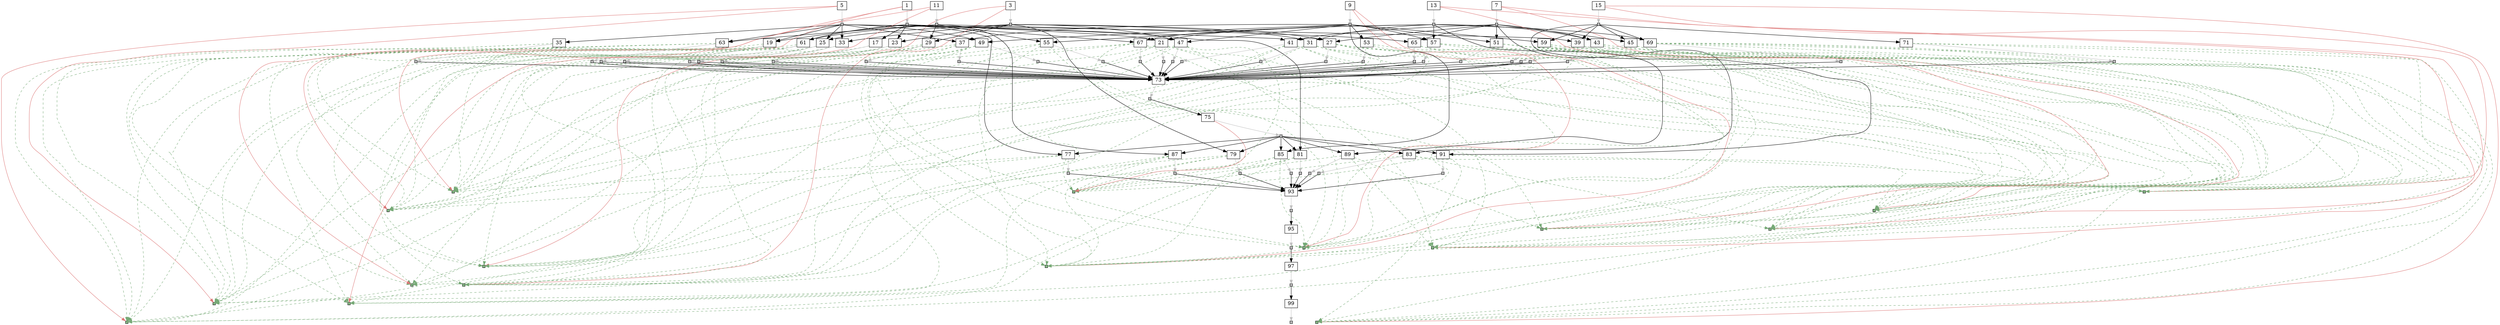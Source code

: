 strict digraph  {
	node [label="\N"];
	1	 [height=0,
		shape=rect,
		size=13.72,
		width=0];
	2	 [fillcolor=gray,
		height=0.1,
		label="",
		shape=rect,
		size=0,
		style=filled,
		width=0.1];
	1 -> 2	 [color=gray,
		size=12542612.0];
	101	 [fillcolor="#88bb88",
		height=0.1,
		label="",
		shape=rect,
		size=0,
		style=filled,
		width=0.1];
	1 -> 101	 [color="#dd7777",
		size=2639815.0,
		weight=0];
	102	 [fillcolor="#88bb88",
		height=0.1,
		label="",
		shape=rect,
		size=0,
		style=filled,
		width=0.1];
	1 -> 102	 [color="#dd7777",
		size=2639815.0,
		weight=0];
	17	 [height=0,
		shape=rect,
		size=10.47,
		width=0];
	2 -> 17	 [size=0];
	19	 [height=0,
		shape=rect,
		size=10.54,
		width=0];
	2 -> 19	 [size=0];
	21	 [height=0,
		shape=rect,
		size=10.53,
		width=0];
	2 -> 21	 [size=0];
	23	 [height=0,
		shape=rect,
		size=10.59,
		width=0];
	2 -> 23	 [size=0];
	41	 [height=0,
		shape=rect,
		size=10.55,
		width=0];
	2 -> 41	 [size=0];
	61	 [height=0,
		shape=rect,
		size=10.44,
		width=0];
	2 -> 61	 [size=0];
	67	 [height=0,
		shape=rect,
		size=10.61,
		width=0];
	2 -> 67	 [size=0];
	77	 [height=0,
		shape=rect,
		size=10.83,
		width=0];
	2 -> 77	 [size=0];
	3	 [height=0,
		shape=rect,
		size=13.88,
		width=0];
	4	 [fillcolor=gray,
		height=0.1,
		label="",
		shape=rect,
		size=0,
		style=filled,
		width=0.1];
	3 -> 4	 [color=gray,
		size=12567672.0];
	103	 [fillcolor="#88bb88",
		height=0.1,
		label="",
		shape=rect,
		size=0,
		style=filled,
		width=0.1];
	3 -> 103	 [color="#dd7777",
		size=2639815.0,
		weight=0];
	104	 [fillcolor="#88bb88",
		height=0.1,
		label="",
		shape=rect,
		size=0,
		style=filled,
		width=0.1];
	3 -> 104	 [color="#dd7777",
		size=2639815.0,
		weight=0];
	4 -> 23	 [size=0];
	25	 [height=0,
		shape=rect,
		size=10.45,
		width=0];
	4 -> 25	 [size=0];
	27	 [height=0,
		shape=rect,
		size=10.59,
		width=0];
	4 -> 27	 [size=0];
	29	 [height=0,
		shape=rect,
		size=10.61,
		width=0];
	4 -> 29	 [size=0];
	31	 [height=0,
		shape=rect,
		size=10.63,
		width=0];
	4 -> 31	 [size=0];
	33	 [height=0,
		shape=rect,
		size=10.76,
		width=0];
	4 -> 33	 [size=0];
	47	 [height=0,
		shape=rect,
		size=10.63,
		width=0];
	4 -> 47	 [size=0];
	79	 [height=0,
		shape=rect,
		size=11.2,
		width=0];
	4 -> 79	 [size=0];
	5	 [height=0,
		shape=rect,
		size=13.57,
		width=0];
	6	 [fillcolor=gray,
		height=0.1,
		label="",
		shape=rect,
		size=0,
		style=filled,
		width=0.1];
	5 -> 6	 [color=gray,
		size=12544448.0];
	105	 [fillcolor="#88bb88",
		height=0.1,
		label="",
		shape=rect,
		size=0,
		style=filled,
		width=0.1];
	5 -> 105	 [color="#dd7777",
		size=2639815.0,
		weight=0];
	106	 [fillcolor="#88bb88",
		height=0.1,
		label="",
		shape=rect,
		size=0,
		style=filled,
		width=0.1];
	5 -> 106	 [color="#dd7777",
		size=2639815.0,
		weight=0];
	6 -> 19	 [size=0];
	6 -> 25	 [size=0];
	6 -> 33	 [size=0];
	35	 [height=0,
		shape=rect,
		size=10.64,
		width=0];
	6 -> 35	 [size=0];
	37	 [height=0,
		shape=rect,
		size=10.68,
		width=0];
	6 -> 37	 [size=0];
	39	 [height=0,
		shape=rect,
		size=10.76,
		width=0];
	6 -> 39	 [size=0];
	49	 [height=0,
		shape=rect,
		size=10.55,
		width=0];
	6 -> 49	 [size=0];
	63	 [height=0,
		shape=rect,
		size=10.64,
		width=0];
	6 -> 63	 [size=0];
	81	 [height=0,
		shape=rect,
		size=10.92,
		width=0];
	6 -> 81	 [size=0];
	7	 [height=0,
		shape=rect,
		size=13.3,
		width=0];
	8	 [fillcolor=gray,
		height=0.1,
		label="",
		shape=rect,
		size=0,
		style=filled,
		width=0.1];
	7 -> 8	 [color=gray,
		size=12507520.0];
	107	 [fillcolor="#88bb88",
		height=0.1,
		label="",
		shape=rect,
		size=0,
		style=filled,
		width=0.1];
	7 -> 107	 [color="#dd7777",
		size=2639815.0,
		weight=0];
	108	 [fillcolor="#88bb88",
		height=0.1,
		label="",
		shape=rect,
		size=0,
		style=filled,
		width=0.1];
	7 -> 108	 [color="#dd7777",
		size=2639815.0,
		weight=0];
	8 -> 27	 [size=0];
	8 -> 41	 [size=0];
	43	 [height=0,
		shape=rect,
		size=10.5,
		width=0];
	8 -> 43	 [size=0];
	45	 [height=0,
		shape=rect,
		size=10.58,
		width=0];
	8 -> 45	 [size=0];
	51	 [height=0,
		shape=rect,
		size=10.39,
		width=0];
	8 -> 51	 [size=0];
	65	 [height=0,
		shape=rect,
		size=10.55,
		width=0];
	8 -> 65	 [size=0];
	83	 [height=0,
		shape=rect,
		size=10.82,
		width=0];
	8 -> 83	 [size=0];
	9	 [height=0,
		shape=rect,
		size=13.96,
		width=0];
	10	 [fillcolor=gray,
		height=0.1,
		label="",
		shape=rect,
		size=0,
		style=filled,
		width=0.1];
	9 -> 10	 [color=gray,
		size=12548846.0];
	109	 [fillcolor="#88bb88",
		height=0.1,
		label="",
		shape=rect,
		size=0,
		style=filled,
		width=0.1];
	9 -> 109	 [color="#dd7777",
		size=2639815.0,
		weight=0];
	110	 [fillcolor="#88bb88",
		height=0.1,
		label="",
		shape=rect,
		size=0,
		style=filled,
		width=0.1];
	9 -> 110	 [color="#dd7777",
		size=2639815.0,
		weight=0];
	10 -> 37	 [size=0];
	10 -> 47	 [size=0];
	10 -> 49	 [size=0];
	10 -> 51	 [size=0];
	53	 [height=0,
		shape=rect,
		size=10.51,
		width=0];
	10 -> 53	 [size=0];
	55	 [height=0,
		shape=rect,
		size=10.72,
		width=0];
	10 -> 55	 [size=0];
	57	 [height=0,
		shape=rect,
		size=10.68,
		width=0];
	10 -> 57	 [size=0];
	59	 [height=0,
		shape=rect,
		size=10.44,
		width=0];
	10 -> 59	 [size=0];
	85	 [height=0,
		shape=rect,
		size=10.62,
		width=0];
	10 -> 85	 [size=0];
	11	 [height=0,
		shape=rect,
		size=13.38,
		width=0];
	12	 [fillcolor=gray,
		height=0.1,
		label="",
		shape=rect,
		size=0,
		style=filled,
		width=0.1];
	11 -> 12	 [color=gray,
		size=12563798.0];
	111	 [fillcolor="#88bb88",
		height=0.1,
		label="",
		shape=rect,
		size=0,
		style=filled,
		width=0.1];
	11 -> 111	 [color="#dd7777",
		size=2639815.0,
		weight=0];
	112	 [fillcolor="#88bb88",
		height=0.1,
		label="",
		shape=rect,
		size=0,
		style=filled,
		width=0.1];
	11 -> 112	 [color="#dd7777",
		size=2639815.0,
		weight=0];
	12 -> 29	 [size=0];
	12 -> 55	 [size=0];
	12 -> 61	 [size=0];
	12 -> 63	 [size=0];
	12 -> 65	 [size=0];
	87	 [height=0,
		shape=rect,
		size=10.64,
		width=0];
	12 -> 87	 [size=0];
	13	 [height=0,
		shape=rect,
		size=13.68,
		width=0];
	14	 [fillcolor=gray,
		height=0.1,
		label="",
		shape=rect,
		size=0,
		style=filled,
		width=0.1];
	13 -> 14	 [color=gray,
		size=12558534.0];
	113	 [fillcolor="#88bb88",
		height=0.1,
		label="",
		shape=rect,
		size=0,
		style=filled,
		width=0.1];
	13 -> 113	 [color="#dd7777",
		size=2639815.0,
		weight=0];
	114	 [fillcolor="#88bb88",
		height=0.1,
		label="",
		shape=rect,
		size=0,
		style=filled,
		width=0.1];
	13 -> 114	 [color="#dd7777",
		size=2639815.0,
		weight=0];
	14 -> 21	 [size=0];
	14 -> 31	 [size=0];
	14 -> 43	 [size=0];
	14 -> 57	 [size=0];
	14 -> 67	 [size=0];
	69	 [height=0,
		shape=rect,
		size=10.54,
		width=0];
	14 -> 69	 [size=0];
	89	 [height=0,
		shape=rect,
		size=10.26,
		width=0];
	14 -> 89	 [size=0];
	15	 [height=0,
		shape=rect,
		size=13.59,
		width=0];
	16	 [fillcolor=gray,
		height=0.1,
		label="",
		shape=rect,
		size=0,
		style=filled,
		width=0.1];
	15 -> 16	 [color=gray,
		size=12544082.0];
	115	 [fillcolor="#88bb88",
		height=0.1,
		label="",
		shape=rect,
		size=0,
		style=filled,
		width=0.1];
	15 -> 115	 [color="#dd7777",
		size=2639815.0,
		weight=0];
	116	 [fillcolor="#88bb88",
		height=0.1,
		label="",
		shape=rect,
		size=0,
		style=filled,
		width=0.1];
	15 -> 116	 [color="#dd7777",
		size=2639815.0,
		weight=0];
	16 -> 39	 [size=0];
	16 -> 45	 [size=0];
	16 -> 59	 [size=0];
	16 -> 69	 [size=0];
	71	 [height=0,
		shape=rect,
		size=10.53,
		width=0];
	16 -> 71	 [size=0];
	91	 [height=0,
		shape=rect,
		size=10.8,
		width=0];
	16 -> 91	 [size=0];
	18	 [fillcolor=gray,
		height=0.1,
		label="",
		shape=rect,
		size=0,
		style=filled,
		width=0.1];
	17 -> 18	 [color=gray,
		size=8534366.0];
	17 -> 101	 [color="#77aa77",
		size=0,
		style=dashed,
		weight=0];
	17 -> 102	 [color="#77aa77",
		size=0,
		style=dashed,
		weight=0];
	73	 [height=0,
		shape=rect,
		size=2.24,
		width=0];
	18 -> 73	 [size=213834.0];
	20	 [fillcolor=gray,
		height=0.1,
		label="",
		shape=rect,
		size=0,
		style=filled,
		width=0.1];
	19 -> 20	 [color=gray,
		size=16856430.0];
	19 -> 101	 [color="#77aa77",
		size=0,
		style=dashed,
		weight=0];
	19 -> 102	 [color="#77aa77",
		size=0,
		style=dashed,
		weight=0];
	19 -> 105	 [color="#77aa77",
		size=0,
		style=dashed,
		weight=0];
	19 -> 106	 [color="#77aa77",
		size=0,
		style=dashed,
		weight=0];
	20 -> 73	 [size=213834.0];
	22	 [fillcolor=gray,
		height=0.1,
		label="",
		shape=rect,
		size=0,
		style=filled,
		width=0.1];
	21 -> 22	 [color=gray,
		size=16870516.0];
	21 -> 101	 [color="#77aa77",
		size=0,
		style=dashed,
		weight=0];
	21 -> 102	 [color="#77aa77",
		size=0,
		style=dashed,
		weight=0];
	21 -> 113	 [color="#77aa77",
		size=0,
		style=dashed,
		weight=0];
	21 -> 114	 [color="#77aa77",
		size=0,
		style=dashed,
		weight=0];
	22 -> 73	 [size=213834.0];
	24	 [fillcolor=gray,
		height=0.1,
		label="",
		shape=rect,
		size=0,
		style=filled,
		width=0.1];
	23 -> 24	 [color=gray,
		size=16879654.0];
	23 -> 101	 [color="#77aa77",
		size=0,
		style=dashed,
		weight=0];
	23 -> 102	 [color="#77aa77",
		size=0,
		style=dashed,
		weight=0];
	23 -> 103	 [color="#77aa77",
		size=0,
		style=dashed,
		weight=0];
	23 -> 104	 [color="#77aa77",
		size=0,
		style=dashed,
		weight=0];
	24 -> 73	 [size=213834.0];
	26	 [fillcolor=gray,
		height=0.1,
		label="",
		shape=rect,
		size=0,
		style=filled,
		width=0.1];
	25 -> 26	 [color=gray,
		size=16881490.0];
	25 -> 103	 [color="#77aa77",
		size=0,
		style=dashed,
		weight=0];
	25 -> 104	 [color="#77aa77",
		size=0,
		style=dashed,
		weight=0];
	25 -> 105	 [color="#77aa77",
		size=0,
		style=dashed,
		weight=0];
	25 -> 106	 [color="#77aa77",
		size=0,
		style=dashed,
		weight=0];
	26 -> 73	 [size=213834.0];
	28	 [fillcolor=gray,
		height=0.1,
		label="",
		shape=rect,
		size=0,
		style=filled,
		width=0.1];
	27 -> 28	 [color=gray,
		size=16844562.0];
	27 -> 103	 [color="#77aa77",
		size=0,
		style=dashed,
		weight=0];
	27 -> 104	 [color="#77aa77",
		size=0,
		style=dashed,
		weight=0];
	27 -> 107	 [color="#77aa77",
		size=0,
		style=dashed,
		weight=0];
	27 -> 108	 [color="#77aa77",
		size=0,
		style=dashed,
		weight=0];
	28 -> 73	 [size=213834.0];
	30	 [fillcolor=gray,
		height=0.1,
		label="",
		shape=rect,
		size=0,
		style=filled,
		width=0.1];
	29 -> 30	 [color=gray,
		size=16900840.0];
	29 -> 103	 [color="#77aa77",
		size=0,
		style=dashed,
		weight=0];
	29 -> 104	 [color="#77aa77",
		size=0,
		style=dashed,
		weight=0];
	29 -> 111	 [color="#77aa77",
		size=0,
		style=dashed,
		weight=0];
	29 -> 112	 [color="#77aa77",
		size=0,
		style=dashed,
		weight=0];
	30 -> 73	 [size=213834.0];
	32	 [fillcolor=gray,
		height=0.1,
		label="",
		shape=rect,
		size=0,
		style=filled,
		width=0.1];
	31 -> 32	 [color=gray,
		size=16895576.0];
	31 -> 103	 [color="#77aa77",
		size=0,
		style=dashed,
		weight=0];
	31 -> 104	 [color="#77aa77",
		size=0,
		style=dashed,
		weight=0];
	31 -> 113	 [color="#77aa77",
		size=0,
		style=dashed,
		weight=0];
	31 -> 114	 [color="#77aa77",
		size=0,
		style=dashed,
		weight=0];
	32 -> 73	 [size=213834.0];
	34	 [fillcolor=gray,
		height=0.1,
		label="",
		shape=rect,
		size=0,
		style=filled,
		width=0.1];
	33 -> 34	 [color=gray,
		size=16881490.0];
	33 -> 103	 [color="#77aa77",
		size=0,
		style=dashed,
		weight=0];
	33 -> 104	 [color="#77aa77",
		size=0,
		style=dashed,
		weight=0];
	33 -> 105	 [color="#77aa77",
		size=0,
		style=dashed,
		weight=0];
	33 -> 106	 [color="#77aa77",
		size=0,
		style=dashed,
		weight=0];
	34 -> 73	 [size=213834.0];
	36	 [fillcolor=gray,
		height=0.1,
		label="",
		shape=rect,
		size=0,
		style=filled,
		width=0.1];
	35 -> 36	 [color=gray,
		size=8536202.0];
	35 -> 105	 [color="#77aa77",
		size=0,
		style=dashed,
		weight=0];
	35 -> 106	 [color="#77aa77",
		size=0,
		style=dashed,
		weight=0];
	36 -> 73	 [size=213834.0];
	38	 [fillcolor=gray,
		height=0.1,
		label="",
		shape=rect,
		size=0,
		style=filled,
		width=0.1];
	37 -> 38	 [color=gray,
		size=16862664.0];
	37 -> 105	 [color="#77aa77",
		size=0,
		style=dashed,
		weight=0];
	37 -> 106	 [color="#77aa77",
		size=0,
		style=dashed,
		weight=0];
	37 -> 109	 [color="#77aa77",
		size=0,
		style=dashed,
		weight=0];
	37 -> 110	 [color="#77aa77",
		size=0,
		style=dashed,
		weight=0];
	38 -> 73	 [size=213834.0];
	40	 [fillcolor=gray,
		height=0.1,
		label="",
		shape=rect,
		size=0,
		style=filled,
		width=0.1];
	39 -> 40	 [color=gray,
		size=16857900.0];
	39 -> 105	 [color="#77aa77",
		size=0,
		style=dashed,
		weight=0];
	39 -> 106	 [color="#77aa77",
		size=0,
		style=dashed,
		weight=0];
	39 -> 115	 [color="#77aa77",
		size=0,
		style=dashed,
		weight=0];
	39 -> 116	 [color="#77aa77",
		size=0,
		style=dashed,
		weight=0];
	40 -> 73	 [size=213834.0];
	42	 [fillcolor=gray,
		height=0.1,
		label="",
		shape=rect,
		size=0,
		style=filled,
		width=0.1];
	41 -> 42	 [color=gray,
		size=16819502.0];
	41 -> 101	 [color="#77aa77",
		size=0,
		style=dashed,
		weight=0];
	41 -> 102	 [color="#77aa77",
		size=0,
		style=dashed,
		weight=0];
	41 -> 107	 [color="#77aa77",
		size=0,
		style=dashed,
		weight=0];
	41 -> 108	 [color="#77aa77",
		size=0,
		style=dashed,
		weight=0];
	42 -> 73	 [size=213834.0];
	44	 [fillcolor=gray,
		height=0.1,
		label="",
		shape=rect,
		size=0,
		style=filled,
		width=0.1];
	43 -> 44	 [color=gray,
		size=16835424.0];
	43 -> 107	 [color="#77aa77",
		size=0,
		style=dashed,
		weight=0];
	43 -> 108	 [color="#77aa77",
		size=0,
		style=dashed,
		weight=0];
	43 -> 113	 [color="#77aa77",
		size=0,
		style=dashed,
		weight=0];
	43 -> 114	 [color="#77aa77",
		size=0,
		style=dashed,
		weight=0];
	44 -> 73	 [size=213834.0];
	46	 [fillcolor=gray,
		height=0.1,
		label="",
		shape=rect,
		size=0,
		style=filled,
		width=0.1];
	45 -> 46	 [color=gray,
		size=16820972.0];
	45 -> 107	 [color="#77aa77",
		size=0,
		style=dashed,
		weight=0];
	45 -> 108	 [color="#77aa77",
		size=0,
		style=dashed,
		weight=0];
	45 -> 115	 [color="#77aa77",
		size=0,
		style=dashed,
		weight=0];
	45 -> 116	 [color="#77aa77",
		size=0,
		style=dashed,
		weight=0];
	46 -> 73	 [size=213834.0];
	48	 [fillcolor=gray,
		height=0.1,
		label="",
		shape=rect,
		size=0,
		style=filled,
		width=0.1];
	47 -> 48	 [color=gray,
		size=16885888.0];
	47 -> 103	 [color="#77aa77",
		size=0,
		style=dashed,
		weight=0];
	47 -> 104	 [color="#77aa77",
		size=0,
		style=dashed,
		weight=0];
	47 -> 109	 [color="#77aa77",
		size=0,
		style=dashed,
		weight=0];
	47 -> 110	 [color="#77aa77",
		size=0,
		style=dashed,
		weight=0];
	48 -> 73	 [size=213834.0];
	50	 [fillcolor=gray,
		height=0.1,
		label="",
		shape=rect,
		size=0,
		style=filled,
		width=0.1];
	49 -> 50	 [color=gray,
		size=16862664.0];
	49 -> 105	 [color="#77aa77",
		size=0,
		style=dashed,
		weight=0];
	49 -> 106	 [color="#77aa77",
		size=0,
		style=dashed,
		weight=0];
	49 -> 109	 [color="#77aa77",
		size=0,
		style=dashed,
		weight=0];
	49 -> 110	 [color="#77aa77",
		size=0,
		style=dashed,
		weight=0];
	50 -> 73	 [size=213834.0];
	52	 [fillcolor=gray,
		height=0.1,
		label="",
		shape=rect,
		size=0,
		style=filled,
		width=0.1];
	51 -> 52	 [color=gray,
		size=16825736.0];
	51 -> 107	 [color="#77aa77",
		size=0,
		style=dashed,
		weight=0];
	51 -> 108	 [color="#77aa77",
		size=0,
		style=dashed,
		weight=0];
	51 -> 109	 [color="#77aa77",
		size=0,
		style=dashed,
		weight=0];
	51 -> 110	 [color="#77aa77",
		size=0,
		style=dashed,
		weight=0];
	52 -> 73	 [size=213834.0];
	54	 [fillcolor=gray,
		height=0.1,
		label="",
		shape=rect,
		size=0,
		style=filled,
		width=0.1];
	53 -> 54	 [color=gray,
		size=8540600.0];
	53 -> 109	 [color="#77aa77",
		size=0,
		style=dashed,
		weight=0];
	53 -> 110	 [color="#77aa77",
		size=0,
		style=dashed,
		weight=0];
	54 -> 73	 [size=213834.0];
	56	 [fillcolor=gray,
		height=0.1,
		label="",
		shape=rect,
		size=0,
		style=filled,
		width=0.1];
	55 -> 56	 [color=gray,
		size=16882014.0];
	55 -> 109	 [color="#77aa77",
		size=0,
		style=dashed,
		weight=0];
	55 -> 110	 [color="#77aa77",
		size=0,
		style=dashed,
		weight=0];
	55 -> 111	 [color="#77aa77",
		size=0,
		style=dashed,
		weight=0];
	55 -> 112	 [color="#77aa77",
		size=0,
		style=dashed,
		weight=0];
	56 -> 73	 [size=213834.0];
	58	 [fillcolor=gray,
		height=0.1,
		label="",
		shape=rect,
		size=0,
		style=filled,
		width=0.1];
	57 -> 58	 [color=gray,
		size=16876750.0];
	57 -> 109	 [color="#77aa77",
		size=0,
		style=dashed,
		weight=0];
	57 -> 110	 [color="#77aa77",
		size=0,
		style=dashed,
		weight=0];
	57 -> 113	 [color="#77aa77",
		size=0,
		style=dashed,
		weight=0];
	57 -> 114	 [color="#77aa77",
		size=0,
		style=dashed,
		weight=0];
	58 -> 73	 [size=213834.0];
	60	 [fillcolor=gray,
		height=0.1,
		label="",
		shape=rect,
		size=0,
		style=filled,
		width=0.1];
	59 -> 60	 [color=gray,
		size=16862298.0];
	59 -> 109	 [color="#77aa77",
		size=0,
		style=dashed,
		weight=0];
	59 -> 110	 [color="#77aa77",
		size=0,
		style=dashed,
		weight=0];
	59 -> 115	 [color="#77aa77",
		size=0,
		style=dashed,
		weight=0];
	59 -> 116	 [color="#77aa77",
		size=0,
		style=dashed,
		weight=0];
	60 -> 73	 [size=213834.0];
	62	 [fillcolor=gray,
		height=0.1,
		label="",
		shape=rect,
		size=0,
		style=filled,
		width=0.1];
	61 -> 62	 [color=gray,
		size=16875780.0];
	61 -> 101	 [color="#77aa77",
		size=0,
		style=dashed,
		weight=0];
	61 -> 102	 [color="#77aa77",
		size=0,
		style=dashed,
		weight=0];
	61 -> 111	 [color="#77aa77",
		size=0,
		style=dashed,
		weight=0];
	61 -> 112	 [color="#77aa77",
		size=0,
		style=dashed,
		weight=0];
	62 -> 73	 [size=213834.0];
	64	 [fillcolor=gray,
		height=0.1,
		label="",
		shape=rect,
		size=0,
		style=filled,
		width=0.1];
	63 -> 64	 [color=gray,
		size=16877616.0];
	63 -> 105	 [color="#77aa77",
		size=0,
		style=dashed,
		weight=0];
	63 -> 106	 [color="#77aa77",
		size=0,
		style=dashed,
		weight=0];
	63 -> 111	 [color="#77aa77",
		size=0,
		style=dashed,
		weight=0];
	63 -> 112	 [color="#77aa77",
		size=0,
		style=dashed,
		weight=0];
	64 -> 73	 [size=213834.0];
	66	 [fillcolor=gray,
		height=0.1,
		label="",
		shape=rect,
		size=0,
		style=filled,
		width=0.1];
	65 -> 66	 [color=gray,
		size=16840688.0];
	65 -> 107	 [color="#77aa77",
		size=0,
		style=dashed,
		weight=0];
	65 -> 108	 [color="#77aa77",
		size=0,
		style=dashed,
		weight=0];
	65 -> 111	 [color="#77aa77",
		size=0,
		style=dashed,
		weight=0];
	65 -> 112	 [color="#77aa77",
		size=0,
		style=dashed,
		weight=0];
	66 -> 73	 [size=213834.0];
	68	 [fillcolor=gray,
		height=0.1,
		label="",
		shape=rect,
		size=0,
		style=filled,
		width=0.1];
	67 -> 68	 [color=gray,
		size=16870516.0];
	67 -> 101	 [color="#77aa77",
		size=0,
		style=dashed,
		weight=0];
	67 -> 102	 [color="#77aa77",
		size=0,
		style=dashed,
		weight=0];
	67 -> 113	 [color="#77aa77",
		size=0,
		style=dashed,
		weight=0];
	67 -> 114	 [color="#77aa77",
		size=0,
		style=dashed,
		weight=0];
	68 -> 73	 [size=213834.0];
	70	 [fillcolor=gray,
		height=0.1,
		label="",
		shape=rect,
		size=0,
		style=filled,
		width=0.1];
	69 -> 70	 [color=gray,
		size=16871986.0];
	69 -> 113	 [color="#77aa77",
		size=0,
		style=dashed,
		weight=0];
	69 -> 114	 [color="#77aa77",
		size=0,
		style=dashed,
		weight=0];
	69 -> 115	 [color="#77aa77",
		size=0,
		style=dashed,
		weight=0];
	69 -> 116	 [color="#77aa77",
		size=0,
		style=dashed,
		weight=0];
	70 -> 73	 [size=213834.0];
	72	 [fillcolor=gray,
		height=0.1,
		label="",
		shape=rect,
		size=0,
		style=filled,
		width=0.1];
	71 -> 72	 [color=gray,
		size=8535836.0];
	71 -> 115	 [color="#77aa77",
		size=0,
		style=dashed,
		weight=0];
	71 -> 116	 [color="#77aa77",
		size=0,
		style=dashed,
		weight=0];
	72 -> 73	 [size=213834.0];
	74	 [fillcolor=gray,
		height=0.1,
		label="",
		shape=rect,
		size=0,
		style=filled,
		width=0.1];
	73 -> 74	 [color=gray,
		size=6641.0];
	75	 [height=0,
		shape=rect,
		size=4.9,
		width=0];
	74 -> 75	 [size=5878.0];
	76	 [fillcolor=gray,
		height=0.1,
		label="",
		shape=rect,
		size=0,
		style=filled,
		width=0.1];
	75 -> 76	 [color=gray,
		size=1765.0];
	117	 [fillcolor="#88bb88",
		height=0.1,
		label="",
		shape=rect,
		size=0,
		style=filled,
		width=0.1];
	75 -> 117	 [color="#dd7777",
		size=2639815.0,
		weight=0];
	76 -> 77	 [size=0];
	76 -> 79	 [size=0];
	76 -> 81	 [size=0];
	76 -> 83	 [size=0];
	76 -> 85	 [size=0];
	76 -> 87	 [size=0];
	76 -> 89	 [size=0];
	76 -> 91	 [size=0];
	78	 [fillcolor=gray,
		height=0.1,
		label="",
		shape=rect,
		size=0,
		style=filled,
		width=0.1];
	77 -> 78	 [color=gray,
		size=16648977.0];
	77 -> 101	 [color="#77aa77",
		size=0,
		style=dashed,
		weight=0];
	77 -> 102	 [color="#77aa77",
		size=0,
		style=dashed,
		weight=0];
	77 -> 117	 [color="#77aa77",
		size=0,
		style=dashed,
		weight=0];
	93	 [height=0,
		shape=rect,
		size=1.91,
		width=0];
	78 -> 93	 [size=8328324.0];
	80	 [fillcolor=gray,
		height=0.1,
		label="",
		shape=rect,
		size=0,
		style=filled,
		width=0.1];
	79 -> 80	 [color=gray,
		size=16685657.0];
	79 -> 103	 [color="#77aa77",
		size=0,
		style=dashed,
		weight=0];
	79 -> 104	 [color="#77aa77",
		size=0,
		style=dashed,
		weight=0];
	79 -> 117	 [color="#77aa77",
		size=0,
		style=dashed,
		weight=0];
	80 -> 93	 [size=8339944.0];
	82	 [fillcolor=gray,
		height=0.1,
		label="",
		shape=rect,
		size=0,
		style=filled,
		width=0.1];
	81 -> 82	 [color=gray,
		size=16622939.0];
	81 -> 105	 [color="#77aa77",
		size=0,
		style=dashed,
		weight=0];
	81 -> 106	 [color="#77aa77",
		size=0,
		style=dashed,
		weight=0];
	81 -> 117	 [color="#77aa77",
		size=0,
		style=dashed,
		weight=0];
	82 -> 93	 [size=8300450.0];
	84	 [fillcolor=gray,
		height=0.1,
		label="",
		shape=rect,
		size=0,
		style=filled,
		width=0.1];
	83 -> 84	 [color=gray,
		size=16616077.0];
	83 -> 107	 [color="#77aa77",
		size=0,
		style=dashed,
		weight=0];
	83 -> 108	 [color="#77aa77",
		size=0,
		style=dashed,
		weight=0];
	83 -> 117	 [color="#77aa77",
		size=0,
		style=dashed,
		weight=0];
	84 -> 93	 [size=8330516.0];
	86	 [fillcolor=gray,
		height=0.1,
		label="",
		shape=rect,
		size=0,
		style=filled,
		width=0.1];
	85 -> 86	 [color=gray,
		size=16628547.0];
	85 -> 109	 [color="#77aa77",
		size=0,
		style=dashed,
		weight=0];
	85 -> 110	 [color="#77aa77",
		size=0,
		style=dashed,
		weight=0];
	85 -> 117	 [color="#77aa77",
		size=0,
		style=dashed,
		weight=0];
	86 -> 93	 [size=8301660.0];
	88	 [fillcolor=gray,
		height=0.1,
		label="",
		shape=rect,
		size=0,
		style=filled,
		width=0.1];
	87 -> 88	 [color=gray,
		size=16652225.0];
	87 -> 111	 [color="#77aa77",
		size=0,
		style=dashed,
		weight=0];
	87 -> 112	 [color="#77aa77",
		size=0,
		style=dashed,
		weight=0];
	87 -> 117	 [color="#77aa77",
		size=0,
		style=dashed,
		weight=0];
	88 -> 93	 [size=8310386.0];
	90	 [fillcolor=gray,
		height=0.1,
		label="",
		shape=rect,
		size=0,
		style=filled,
		width=0.1];
	89 -> 90	 [color=gray,
		size=16679707.0];
	89 -> 113	 [color="#77aa77",
		size=0,
		style=dashed,
		weight=0];
	89 -> 114	 [color="#77aa77",
		size=0,
		style=dashed,
		weight=0];
	89 -> 117	 [color="#77aa77",
		size=0,
		style=dashed,
		weight=0];
	90 -> 93	 [size=8343132.0];
	92	 [fillcolor=gray,
		height=0.1,
		label="",
		shape=rect,
		size=0,
		style=filled,
		width=0.1];
	91 -> 92	 [color=gray,
		size=16629351.0];
	91 -> 115	 [color="#77aa77",
		size=0,
		style=dashed,
		weight=0];
	91 -> 116	 [color="#77aa77",
		size=0,
		style=dashed,
		weight=0];
	91 -> 117	 [color="#77aa77",
		size=0,
		style=dashed,
		weight=0];
	92 -> 93	 [size=8307228.0];
	94	 [fillcolor=gray,
		height=0.1,
		label="",
		shape=rect,
		size=0,
		style=filled,
		width=0.1];
	93 -> 94	 [color=gray,
		size=4441.0];
	95	 [height=0,
		shape=rect,
		size=4.85,
		width=0];
	94 -> 95	 [size=3101.0];
	96	 [fillcolor=gray,
		height=0.1,
		label="",
		shape=rect,
		size=0,
		style=filled,
		width=0.1];
	95 -> 96	 [color=gray,
		size=131938294.0];
	97	 [height=0,
		shape=rect,
		size=4.88,
		width=0];
	96 -> 97	 [size=131937990.0];
	98	 [fillcolor=gray,
		height=0.1,
		label="",
		shape=rect,
		size=0,
		style=filled,
		width=0.1];
	97 -> 98	 [color=gray,
		size=2639815.0];
	99	 [height=0,
		shape=rect,
		size=0.71,
		width=0];
	98 -> 99	 [size=2639815.0];
	100	 [fillcolor=gray,
		height=0.1,
		label="",
		shape=rect,
		size=0,
		style=filled,
		width=0.1];
	99 -> 100	 [color=gray,
		size=352618.0];
}
